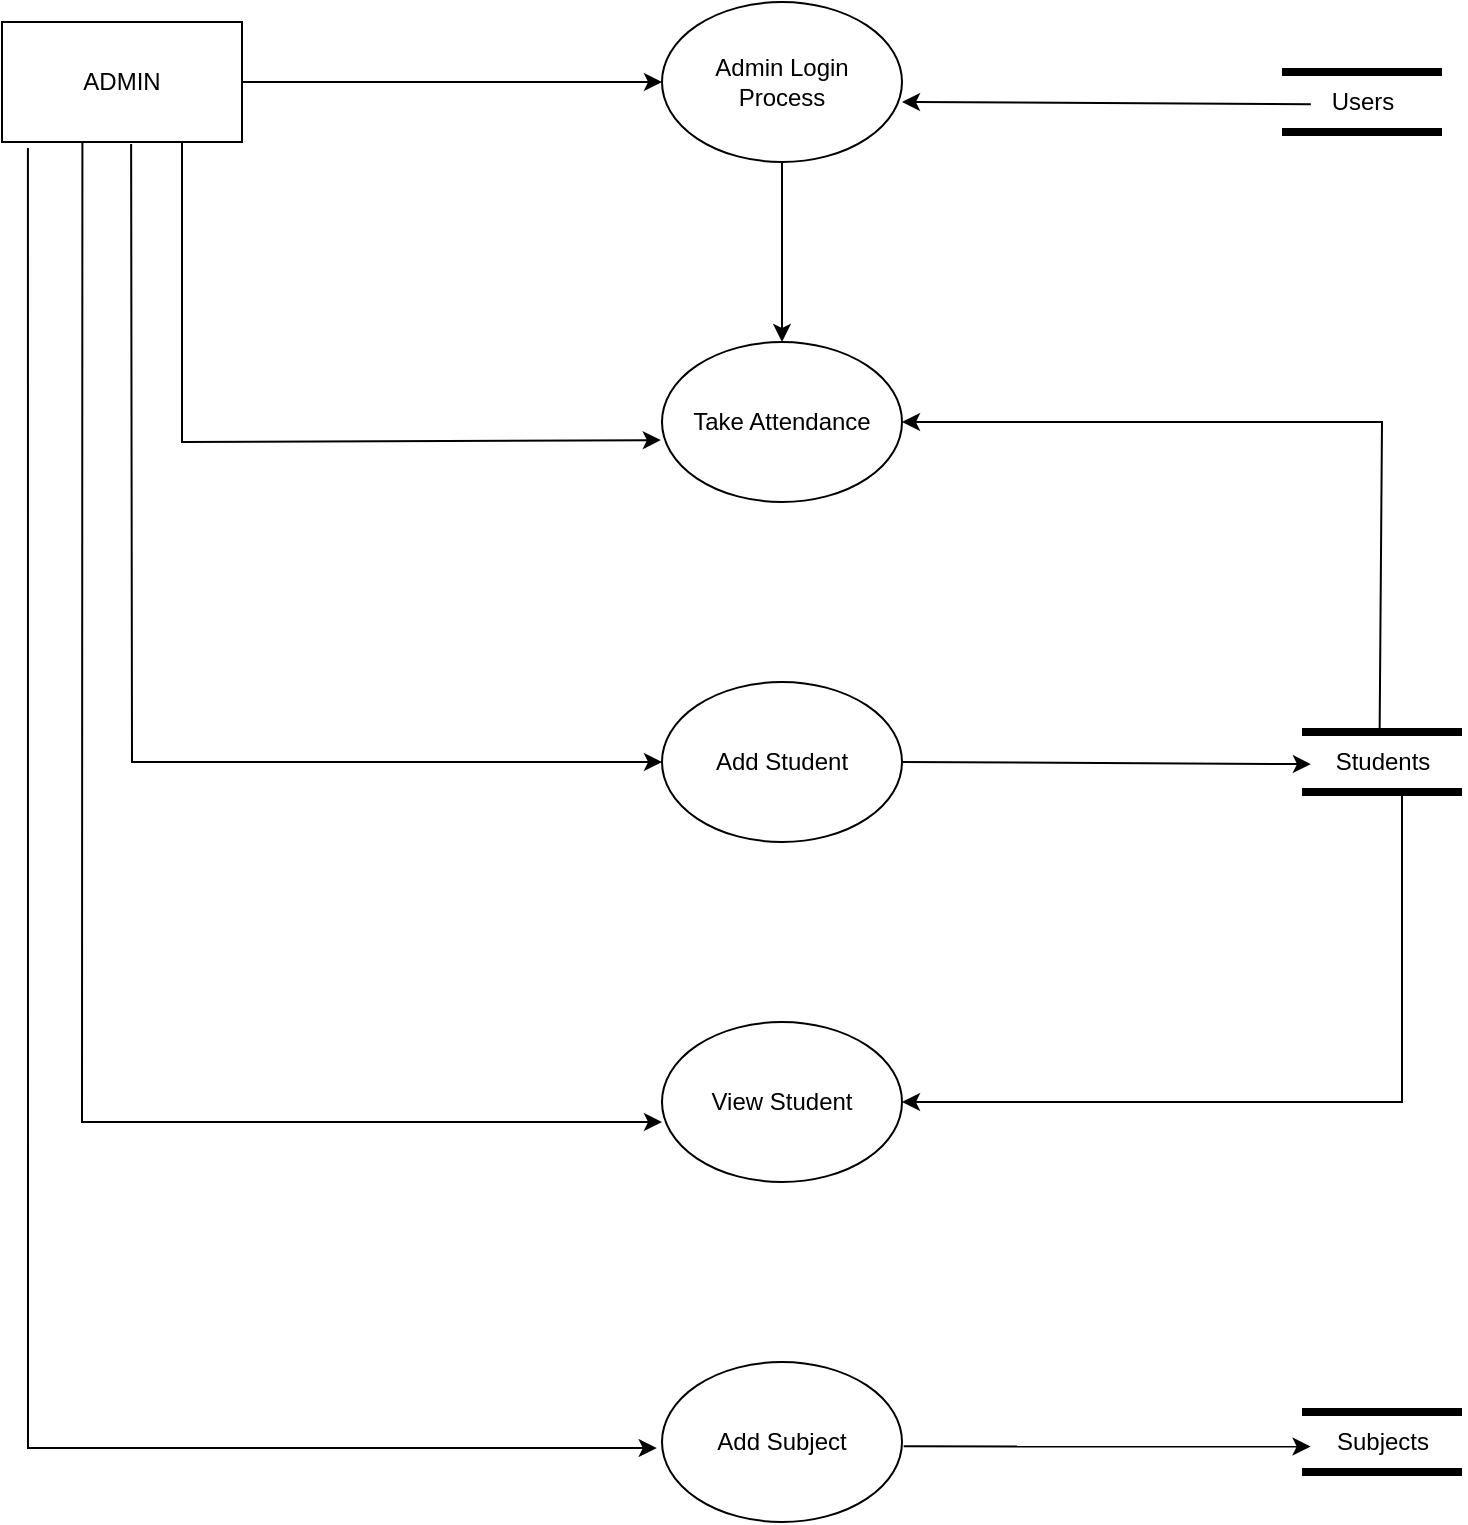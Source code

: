 <mxfile version="20.3.0" type="device"><diagram id="j0RqokKaLFrfSzjLim8z" name="Page-1"><mxGraphModel dx="2188" dy="1143" grid="1" gridSize="10" guides="1" tooltips="1" connect="1" arrows="1" fold="1" page="1" pageScale="1" pageWidth="850" pageHeight="1100" math="0" shadow="0"><root><mxCell id="0"/><mxCell id="1" parent="0"/><mxCell id="MDTk7MoTgQVMxH4gO3fK-1" value="ADMIN" style="rounded=0;whiteSpace=wrap;html=1;" vertex="1" parent="1"><mxGeometry x="80" y="90" width="120" height="60" as="geometry"/></mxCell><mxCell id="MDTk7MoTgQVMxH4gO3fK-2" value="&lt;div&gt;Admin Login&lt;/div&gt;&lt;div&gt; Process&lt;/div&gt;" style="ellipse;whiteSpace=wrap;html=1;" vertex="1" parent="1"><mxGeometry x="410" y="80" width="120" height="80" as="geometry"/></mxCell><mxCell id="MDTk7MoTgQVMxH4gO3fK-3" value="Take Attendance" style="ellipse;whiteSpace=wrap;html=1;" vertex="1" parent="1"><mxGeometry x="410" y="250" width="120" height="80" as="geometry"/></mxCell><mxCell id="MDTk7MoTgQVMxH4gO3fK-4" value="Add Student" style="ellipse;whiteSpace=wrap;html=1;" vertex="1" parent="1"><mxGeometry x="410" y="420" width="120" height="80" as="geometry"/></mxCell><mxCell id="MDTk7MoTgQVMxH4gO3fK-5" value="View Student" style="ellipse;whiteSpace=wrap;html=1;" vertex="1" parent="1"><mxGeometry x="410" y="590" width="120" height="80" as="geometry"/></mxCell><mxCell id="MDTk7MoTgQVMxH4gO3fK-6" value="Add Subject" style="ellipse;whiteSpace=wrap;html=1;" vertex="1" parent="1"><mxGeometry x="410" y="760" width="120" height="80" as="geometry"/></mxCell><mxCell id="MDTk7MoTgQVMxH4gO3fK-7" value="" style="endArrow=classic;html=1;rounded=0;exitX=1;exitY=0.5;exitDx=0;exitDy=0;entryX=0;entryY=0.5;entryDx=0;entryDy=0;" edge="1" parent="1" source="MDTk7MoTgQVMxH4gO3fK-1" target="MDTk7MoTgQVMxH4gO3fK-2"><mxGeometry width="50" height="50" relative="1" as="geometry"><mxPoint x="400" y="260" as="sourcePoint"/><mxPoint x="450" y="210" as="targetPoint"/></mxGeometry></mxCell><mxCell id="MDTk7MoTgQVMxH4gO3fK-8" value="" style="endArrow=classic;html=1;rounded=0;entryX=-0.005;entryY=0.613;entryDx=0;entryDy=0;entryPerimeter=0;exitX=0.75;exitY=1;exitDx=0;exitDy=0;" edge="1" parent="1" source="MDTk7MoTgQVMxH4gO3fK-1" target="MDTk7MoTgQVMxH4gO3fK-3"><mxGeometry width="50" height="50" relative="1" as="geometry"><mxPoint x="210" y="320" as="sourcePoint"/><mxPoint x="260" y="270" as="targetPoint"/><Array as="points"><mxPoint x="170" y="300"/></Array></mxGeometry></mxCell><mxCell id="MDTk7MoTgQVMxH4gO3fK-9" value="" style="endArrow=classic;html=1;rounded=0;entryX=0;entryY=0.5;entryDx=0;entryDy=0;exitX=0.538;exitY=1.017;exitDx=0;exitDy=0;exitPerimeter=0;" edge="1" parent="1" source="MDTk7MoTgQVMxH4gO3fK-1" target="MDTk7MoTgQVMxH4gO3fK-4"><mxGeometry width="50" height="50" relative="1" as="geometry"><mxPoint x="180" y="160" as="sourcePoint"/><mxPoint x="419.4" y="309.04" as="targetPoint"/><Array as="points"><mxPoint x="145" y="460"/></Array></mxGeometry></mxCell><mxCell id="MDTk7MoTgQVMxH4gO3fK-10" value="" style="endArrow=classic;html=1;rounded=0;entryX=0;entryY=0.625;entryDx=0;entryDy=0;exitX=0.335;exitY=1.003;exitDx=0;exitDy=0;exitPerimeter=0;entryPerimeter=0;" edge="1" parent="1" source="MDTk7MoTgQVMxH4gO3fK-1" target="MDTk7MoTgQVMxH4gO3fK-5"><mxGeometry width="50" height="50" relative="1" as="geometry"><mxPoint x="150" y="160" as="sourcePoint"/><mxPoint x="420.0" y="470.0" as="targetPoint"/><Array as="points"><mxPoint x="120" y="640"/></Array></mxGeometry></mxCell><mxCell id="MDTk7MoTgQVMxH4gO3fK-11" value="" style="endArrow=classic;html=1;rounded=0;entryX=-0.022;entryY=0.538;entryDx=0;entryDy=0;exitX=0.108;exitY=1.05;exitDx=0;exitDy=0;exitPerimeter=0;entryPerimeter=0;" edge="1" parent="1" source="MDTk7MoTgQVMxH4gO3fK-1" target="MDTk7MoTgQVMxH4gO3fK-6"><mxGeometry width="50" height="50" relative="1" as="geometry"><mxPoint x="130.2" y="160.18" as="sourcePoint"/><mxPoint x="420" y="650" as="targetPoint"/><Array as="points"><mxPoint x="93" y="803"/></Array></mxGeometry></mxCell><mxCell id="MDTk7MoTgQVMxH4gO3fK-14" value="" style="line;strokeWidth=4;html=1;perimeter=backbonePerimeter;points=[];outlineConnect=0;" vertex="1" parent="1"><mxGeometry x="720" y="110" width="80" height="10" as="geometry"/></mxCell><mxCell id="MDTk7MoTgQVMxH4gO3fK-15" value="" style="line;strokeWidth=4;html=1;perimeter=backbonePerimeter;points=[];outlineConnect=0;" vertex="1" parent="1"><mxGeometry x="720" y="140" width="80" height="10" as="geometry"/></mxCell><mxCell id="MDTk7MoTgQVMxH4gO3fK-16" value="Users" style="text;html=1;resizable=0;autosize=1;align=center;verticalAlign=middle;points=[];fillColor=none;strokeColor=none;rounded=0;" vertex="1" parent="1"><mxGeometry x="735" y="115" width="50" height="30" as="geometry"/></mxCell><mxCell id="MDTk7MoTgQVMxH4gO3fK-17" value="" style="endArrow=classic;html=1;rounded=0;exitX=-0.011;exitY=0.536;exitDx=0;exitDy=0;exitPerimeter=0;entryX=1;entryY=0.625;entryDx=0;entryDy=0;entryPerimeter=0;" edge="1" parent="1" source="MDTk7MoTgQVMxH4gO3fK-16" target="MDTk7MoTgQVMxH4gO3fK-2"><mxGeometry width="50" height="50" relative="1" as="geometry"><mxPoint x="710" y="120" as="sourcePoint"/><mxPoint x="530" y="120" as="targetPoint"/></mxGeometry></mxCell><mxCell id="MDTk7MoTgQVMxH4gO3fK-18" value="" style="line;strokeWidth=4;html=1;perimeter=backbonePerimeter;points=[];outlineConnect=0;" vertex="1" parent="1"><mxGeometry x="730" y="440" width="80" height="10" as="geometry"/></mxCell><mxCell id="MDTk7MoTgQVMxH4gO3fK-19" value="" style="line;strokeWidth=4;html=1;perimeter=backbonePerimeter;points=[];outlineConnect=0;" vertex="1" parent="1"><mxGeometry x="730" y="470" width="80" height="10" as="geometry"/></mxCell><mxCell id="MDTk7MoTgQVMxH4gO3fK-20" value="Students" style="text;html=1;resizable=0;autosize=1;align=center;verticalAlign=middle;points=[];fillColor=none;strokeColor=none;rounded=0;" vertex="1" parent="1"><mxGeometry x="735" y="445" width="70" height="30" as="geometry"/></mxCell><mxCell id="MDTk7MoTgQVMxH4gO3fK-21" value="" style="endArrow=classic;html=1;rounded=0;entryX=1;entryY=0.5;entryDx=0;entryDy=0;exitX=0.483;exitY=0.037;exitDx=0;exitDy=0;exitPerimeter=0;" edge="1" parent="1" source="MDTk7MoTgQVMxH4gO3fK-20" target="MDTk7MoTgQVMxH4gO3fK-3"><mxGeometry width="50" height="50" relative="1" as="geometry"><mxPoint x="700" y="380" as="sourcePoint"/><mxPoint x="750" y="330" as="targetPoint"/><Array as="points"><mxPoint x="770" y="290"/></Array></mxGeometry></mxCell><mxCell id="MDTk7MoTgQVMxH4gO3fK-22" value="" style="endArrow=classic;html=1;rounded=0;exitX=1;exitY=0.5;exitDx=0;exitDy=0;entryX=-0.008;entryY=0.536;entryDx=0;entryDy=0;entryPerimeter=0;" edge="1" parent="1" source="MDTk7MoTgQVMxH4gO3fK-4" target="MDTk7MoTgQVMxH4gO3fK-20"><mxGeometry width="50" height="50" relative="1" as="geometry"><mxPoint x="600" y="500" as="sourcePoint"/><mxPoint x="650" y="450" as="targetPoint"/></mxGeometry></mxCell><mxCell id="MDTk7MoTgQVMxH4gO3fK-23" value="" style="endArrow=classic;html=1;rounded=0;entryX=1;entryY=0.5;entryDx=0;entryDy=0;" edge="1" parent="1" source="MDTk7MoTgQVMxH4gO3fK-19" target="MDTk7MoTgQVMxH4gO3fK-5"><mxGeometry width="50" height="50" relative="1" as="geometry"><mxPoint x="780" y="490" as="sourcePoint"/><mxPoint x="730" y="610" as="targetPoint"/><Array as="points"><mxPoint x="780" y="630"/></Array></mxGeometry></mxCell><mxCell id="MDTk7MoTgQVMxH4gO3fK-24" value="" style="line;strokeWidth=4;html=1;perimeter=backbonePerimeter;points=[];outlineConnect=0;" vertex="1" parent="1"><mxGeometry x="730" y="780" width="80" height="10" as="geometry"/></mxCell><mxCell id="MDTk7MoTgQVMxH4gO3fK-25" value="" style="line;strokeWidth=4;html=1;perimeter=backbonePerimeter;points=[];outlineConnect=0;" vertex="1" parent="1"><mxGeometry x="730" y="810" width="80" height="10" as="geometry"/></mxCell><mxCell id="MDTk7MoTgQVMxH4gO3fK-26" value="Subjects" style="text;html=1;resizable=0;autosize=1;align=center;verticalAlign=middle;points=[];fillColor=none;strokeColor=none;rounded=0;" vertex="1" parent="1"><mxGeometry x="735" y="785" width="70" height="30" as="geometry"/></mxCell><mxCell id="MDTk7MoTgQVMxH4gO3fK-27" value="" style="endArrow=classic;html=1;rounded=0;exitX=1.007;exitY=0.527;exitDx=0;exitDy=0;entryX=-0.01;entryY=0.576;entryDx=0;entryDy=0;entryPerimeter=0;exitPerimeter=0;" edge="1" parent="1" source="MDTk7MoTgQVMxH4gO3fK-6" target="MDTk7MoTgQVMxH4gO3fK-26"><mxGeometry width="50" height="50" relative="1" as="geometry"><mxPoint x="590" y="840" as="sourcePoint"/><mxPoint x="640" y="790" as="targetPoint"/></mxGeometry></mxCell><mxCell id="MDTk7MoTgQVMxH4gO3fK-28" value="" style="endArrow=classic;html=1;rounded=0;entryX=0.5;entryY=0;entryDx=0;entryDy=0;exitX=0.5;exitY=1;exitDx=0;exitDy=0;" edge="1" parent="1" source="MDTk7MoTgQVMxH4gO3fK-2" target="MDTk7MoTgQVMxH4gO3fK-3"><mxGeometry width="50" height="50" relative="1" as="geometry"><mxPoint x="440" y="230" as="sourcePoint"/><mxPoint x="490" y="180" as="targetPoint"/></mxGeometry></mxCell></root></mxGraphModel></diagram></mxfile>
